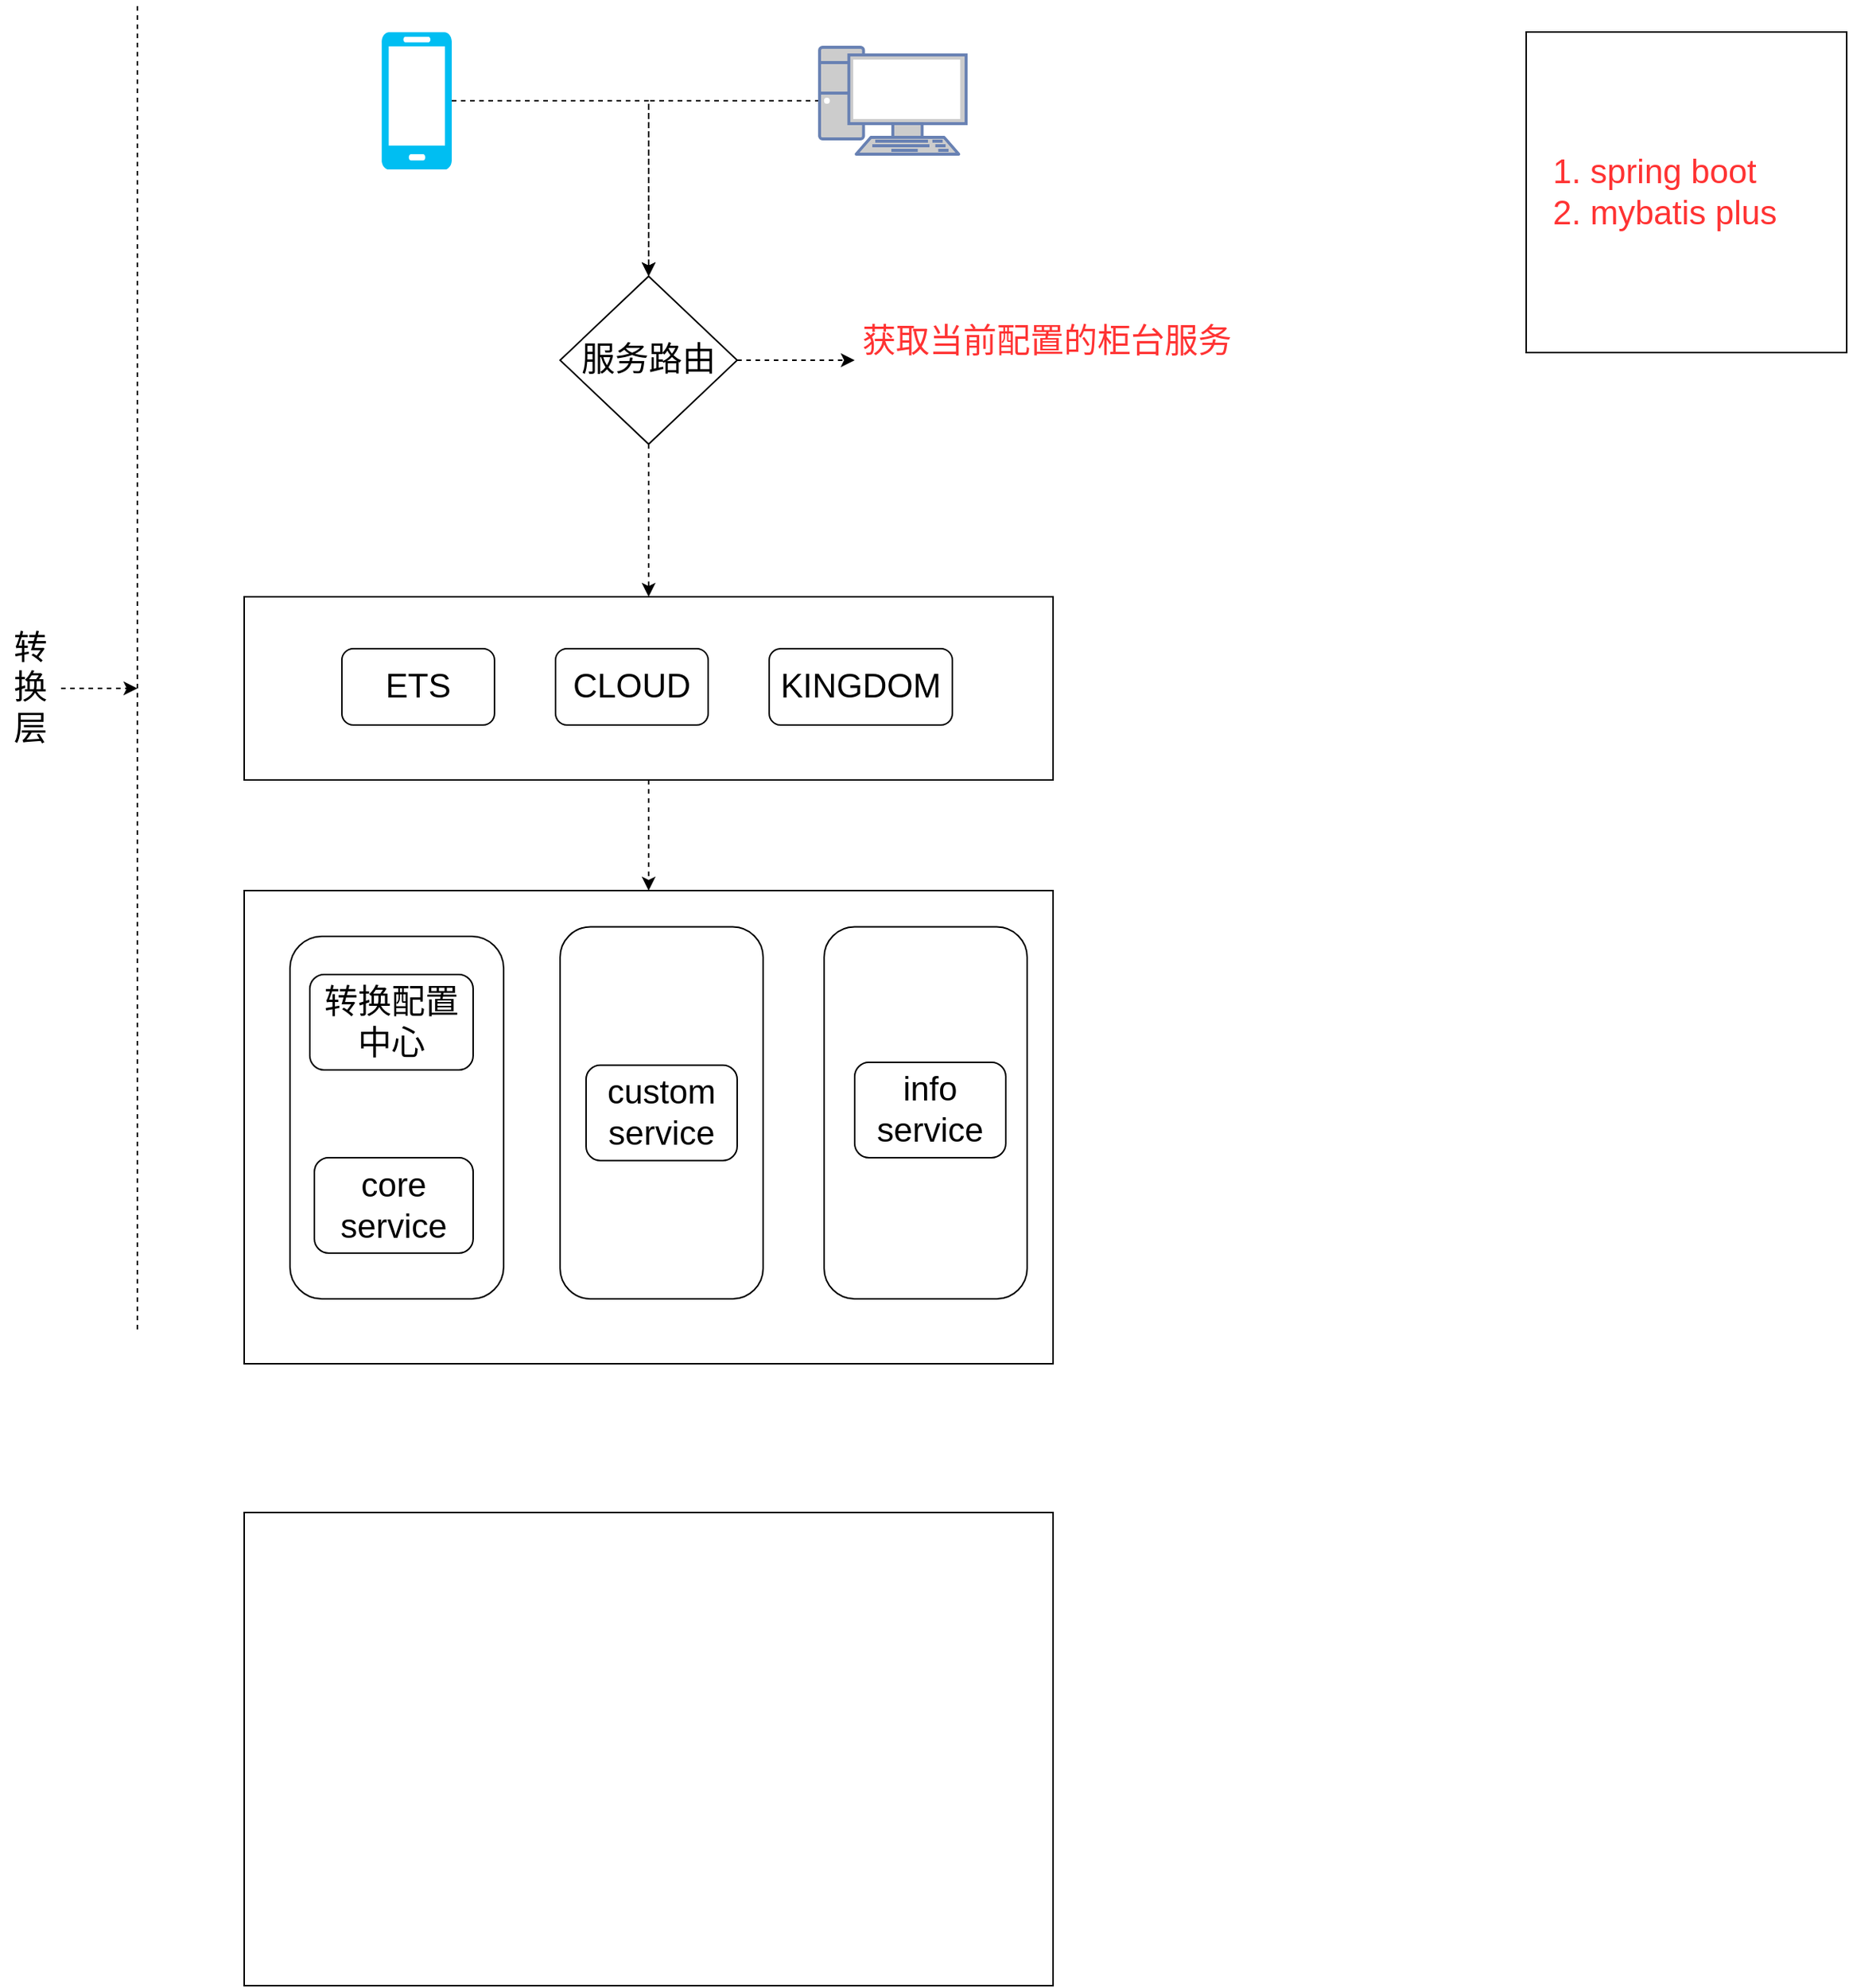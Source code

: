 <mxfile version="12.8.6" type="github">
  <diagram name="Page-1" id="5f0bae14-7c28-e335-631c-24af17079c00">
    <mxGraphModel dx="2037" dy="1089" grid="1" gridSize="10" guides="1" tooltips="1" connect="1" arrows="1" fold="1" page="1" pageScale="1" pageWidth="1100" pageHeight="850" background="#ffffff" math="0" shadow="0">
      <root>
        <mxCell id="0" />
        <mxCell id="1" parent="0" />
        <mxCell id="68yGbEk53HBtTiQQJNc5-29" style="edgeStyle=orthogonalEdgeStyle;rounded=0;orthogonalLoop=1;jettySize=auto;html=1;dashed=1;fontSize=22;" edge="1" parent="1" source="68yGbEk53HBtTiQQJNc5-2" target="68yGbEk53HBtTiQQJNc5-25">
          <mxGeometry relative="1" as="geometry" />
        </mxCell>
        <mxCell id="68yGbEk53HBtTiQQJNc5-2" value="" style="fontColor=#0066CC;verticalAlign=top;verticalLabelPosition=bottom;labelPosition=center;align=center;html=1;outlineConnect=0;fillColor=#CCCCCC;strokeColor=#6881B3;gradientColor=none;gradientDirection=north;strokeWidth=2;shape=mxgraph.networks.pc;" vertex="1" parent="1">
          <mxGeometry x="637" y="80" width="96" height="70" as="geometry" />
        </mxCell>
        <mxCell id="68yGbEk53HBtTiQQJNc5-28" style="edgeStyle=orthogonalEdgeStyle;rounded=0;orthogonalLoop=1;jettySize=auto;html=1;dashed=1;fontSize=22;" edge="1" parent="1" source="68yGbEk53HBtTiQQJNc5-4" target="68yGbEk53HBtTiQQJNc5-25">
          <mxGeometry relative="1" as="geometry" />
        </mxCell>
        <mxCell id="68yGbEk53HBtTiQQJNc5-4" value="" style="verticalLabelPosition=bottom;html=1;verticalAlign=top;align=center;strokeColor=none;fillColor=#00BEF2;shape=mxgraph.azure.mobile;pointerEvents=1;" vertex="1" parent="1">
          <mxGeometry x="350" y="70" width="46" height="90" as="geometry" />
        </mxCell>
        <mxCell id="68yGbEk53HBtTiQQJNc5-15" style="edgeStyle=orthogonalEdgeStyle;rounded=0;orthogonalLoop=1;jettySize=auto;html=1;dashed=1;fontSize=22;" edge="1" parent="1" source="68yGbEk53HBtTiQQJNc5-6" target="68yGbEk53HBtTiQQJNc5-14">
          <mxGeometry relative="1" as="geometry" />
        </mxCell>
        <mxCell id="68yGbEk53HBtTiQQJNc5-6" value="" style="rounded=0;whiteSpace=wrap;html=1;" vertex="1" parent="1">
          <mxGeometry x="260" y="440" width="530" height="120" as="geometry" />
        </mxCell>
        <mxCell id="68yGbEk53HBtTiQQJNc5-8" value="" style="endArrow=none;html=1;dashed=1;" edge="1" parent="1">
          <mxGeometry width="50" height="50" relative="1" as="geometry">
            <mxPoint x="190" y="920" as="sourcePoint" />
            <mxPoint x="190" y="50" as="targetPoint" />
          </mxGeometry>
        </mxCell>
        <mxCell id="68yGbEk53HBtTiQQJNc5-10" style="edgeStyle=orthogonalEdgeStyle;rounded=0;orthogonalLoop=1;jettySize=auto;html=1;dashed=1;fontSize=22;" edge="1" parent="1" source="68yGbEk53HBtTiQQJNc5-9">
          <mxGeometry relative="1" as="geometry">
            <mxPoint x="190" y="500" as="targetPoint" />
          </mxGeometry>
        </mxCell>
        <mxCell id="68yGbEk53HBtTiQQJNc5-9" value="转换层" style="text;html=1;strokeColor=none;fillColor=none;align=center;verticalAlign=middle;whiteSpace=wrap;rounded=0;fontSize=22;" vertex="1" parent="1">
          <mxGeometry x="100" y="490" width="40" height="20" as="geometry" />
        </mxCell>
        <mxCell id="68yGbEk53HBtTiQQJNc5-11" value="ETS" style="rounded=1;whiteSpace=wrap;html=1;fontSize=22;" vertex="1" parent="1">
          <mxGeometry x="324" y="474" width="100" height="50" as="geometry" />
        </mxCell>
        <mxCell id="68yGbEk53HBtTiQQJNc5-12" value="CLOUD" style="rounded=1;whiteSpace=wrap;html=1;fontSize=22;" vertex="1" parent="1">
          <mxGeometry x="464" y="474" width="100" height="50" as="geometry" />
        </mxCell>
        <mxCell id="68yGbEk53HBtTiQQJNc5-13" value="KINGDOM" style="rounded=1;whiteSpace=wrap;html=1;fontSize=22;" vertex="1" parent="1">
          <mxGeometry x="604" y="474" width="120" height="50" as="geometry" />
        </mxCell>
        <mxCell id="68yGbEk53HBtTiQQJNc5-14" value="" style="rounded=0;whiteSpace=wrap;html=1;fontSize=22;" vertex="1" parent="1">
          <mxGeometry x="260" y="632.5" width="530" height="310" as="geometry" />
        </mxCell>
        <mxCell id="68yGbEk53HBtTiQQJNc5-16" value="" style="rounded=1;whiteSpace=wrap;html=1;fontSize=22;" vertex="1" parent="1">
          <mxGeometry x="290" y="662.5" width="140" height="237.5" as="geometry" />
        </mxCell>
        <mxCell id="68yGbEk53HBtTiQQJNc5-17" value="" style="rounded=1;whiteSpace=wrap;html=1;fontSize=22;" vertex="1" parent="1">
          <mxGeometry x="467" y="656.25" width="133" height="243.75" as="geometry" />
        </mxCell>
        <mxCell id="68yGbEk53HBtTiQQJNc5-21" value="core &lt;br&gt;service" style="rounded=1;whiteSpace=wrap;html=1;fontSize=22;" vertex="1" parent="1">
          <mxGeometry x="306" y="807.5" width="104" height="62.5" as="geometry" />
        </mxCell>
        <mxCell id="68yGbEk53HBtTiQQJNc5-22" value="转换配置中心" style="rounded=1;whiteSpace=wrap;html=1;fontSize=22;" vertex="1" parent="1">
          <mxGeometry x="303" y="687.5" width="107" height="62.5" as="geometry" />
        </mxCell>
        <mxCell id="68yGbEk53HBtTiQQJNc5-23" value="custom service" style="rounded=1;whiteSpace=wrap;html=1;fontSize=22;" vertex="1" parent="1">
          <mxGeometry x="484" y="746.88" width="99" height="62.5" as="geometry" />
        </mxCell>
        <mxCell id="68yGbEk53HBtTiQQJNc5-30" style="edgeStyle=orthogonalEdgeStyle;rounded=0;orthogonalLoop=1;jettySize=auto;html=1;dashed=1;fontSize=22;" edge="1" parent="1" source="68yGbEk53HBtTiQQJNc5-25" target="68yGbEk53HBtTiQQJNc5-6">
          <mxGeometry relative="1" as="geometry" />
        </mxCell>
        <mxCell id="68yGbEk53HBtTiQQJNc5-37" style="edgeStyle=orthogonalEdgeStyle;rounded=0;orthogonalLoop=1;jettySize=auto;html=1;dashed=1;fontSize=22;fontColor=#FF3333;" edge="1" parent="1" source="68yGbEk53HBtTiQQJNc5-25" target="68yGbEk53HBtTiQQJNc5-36">
          <mxGeometry relative="1" as="geometry" />
        </mxCell>
        <mxCell id="68yGbEk53HBtTiQQJNc5-25" value="服务路由" style="rhombus;whiteSpace=wrap;html=1;fontSize=22;" vertex="1" parent="1">
          <mxGeometry x="467" y="230" width="116" height="110" as="geometry" />
        </mxCell>
        <mxCell id="68yGbEk53HBtTiQQJNc5-36" value="获取当前配置的柜台服务" style="text;html=1;strokeColor=none;fillColor=none;spacing=5;spacingTop=-20;whiteSpace=wrap;overflow=hidden;rounded=0;fontSize=22;fontColor=#FF3333;" vertex="1" parent="1">
          <mxGeometry x="660" y="270" width="260" height="30" as="geometry" />
        </mxCell>
        <mxCell id="68yGbEk53HBtTiQQJNc5-38" value="" style="rounded=1;whiteSpace=wrap;html=1;fontSize=22;" vertex="1" parent="1">
          <mxGeometry x="640" y="656.25" width="133" height="243.75" as="geometry" />
        </mxCell>
        <mxCell id="68yGbEk53HBtTiQQJNc5-39" value="info service" style="rounded=1;whiteSpace=wrap;html=1;fontSize=22;" vertex="1" parent="1">
          <mxGeometry x="660" y="745" width="99" height="62.5" as="geometry" />
        </mxCell>
        <mxCell id="68yGbEk53HBtTiQQJNc5-40" value="&lt;ol&gt;&lt;li&gt;spring boot&lt;/li&gt;&lt;li&gt;mybatis plus&lt;/li&gt;&lt;/ol&gt;" style="whiteSpace=wrap;html=1;aspect=fixed;fontSize=22;fontColor=#FF3333;align=left;" vertex="1" parent="1">
          <mxGeometry x="1100" y="70" width="210" height="210" as="geometry" />
        </mxCell>
        <mxCell id="68yGbEk53HBtTiQQJNc5-42" value="" style="rounded=0;whiteSpace=wrap;html=1;fontSize=22;" vertex="1" parent="1">
          <mxGeometry x="260" y="1040" width="530" height="310" as="geometry" />
        </mxCell>
      </root>
    </mxGraphModel>
  </diagram>
</mxfile>
